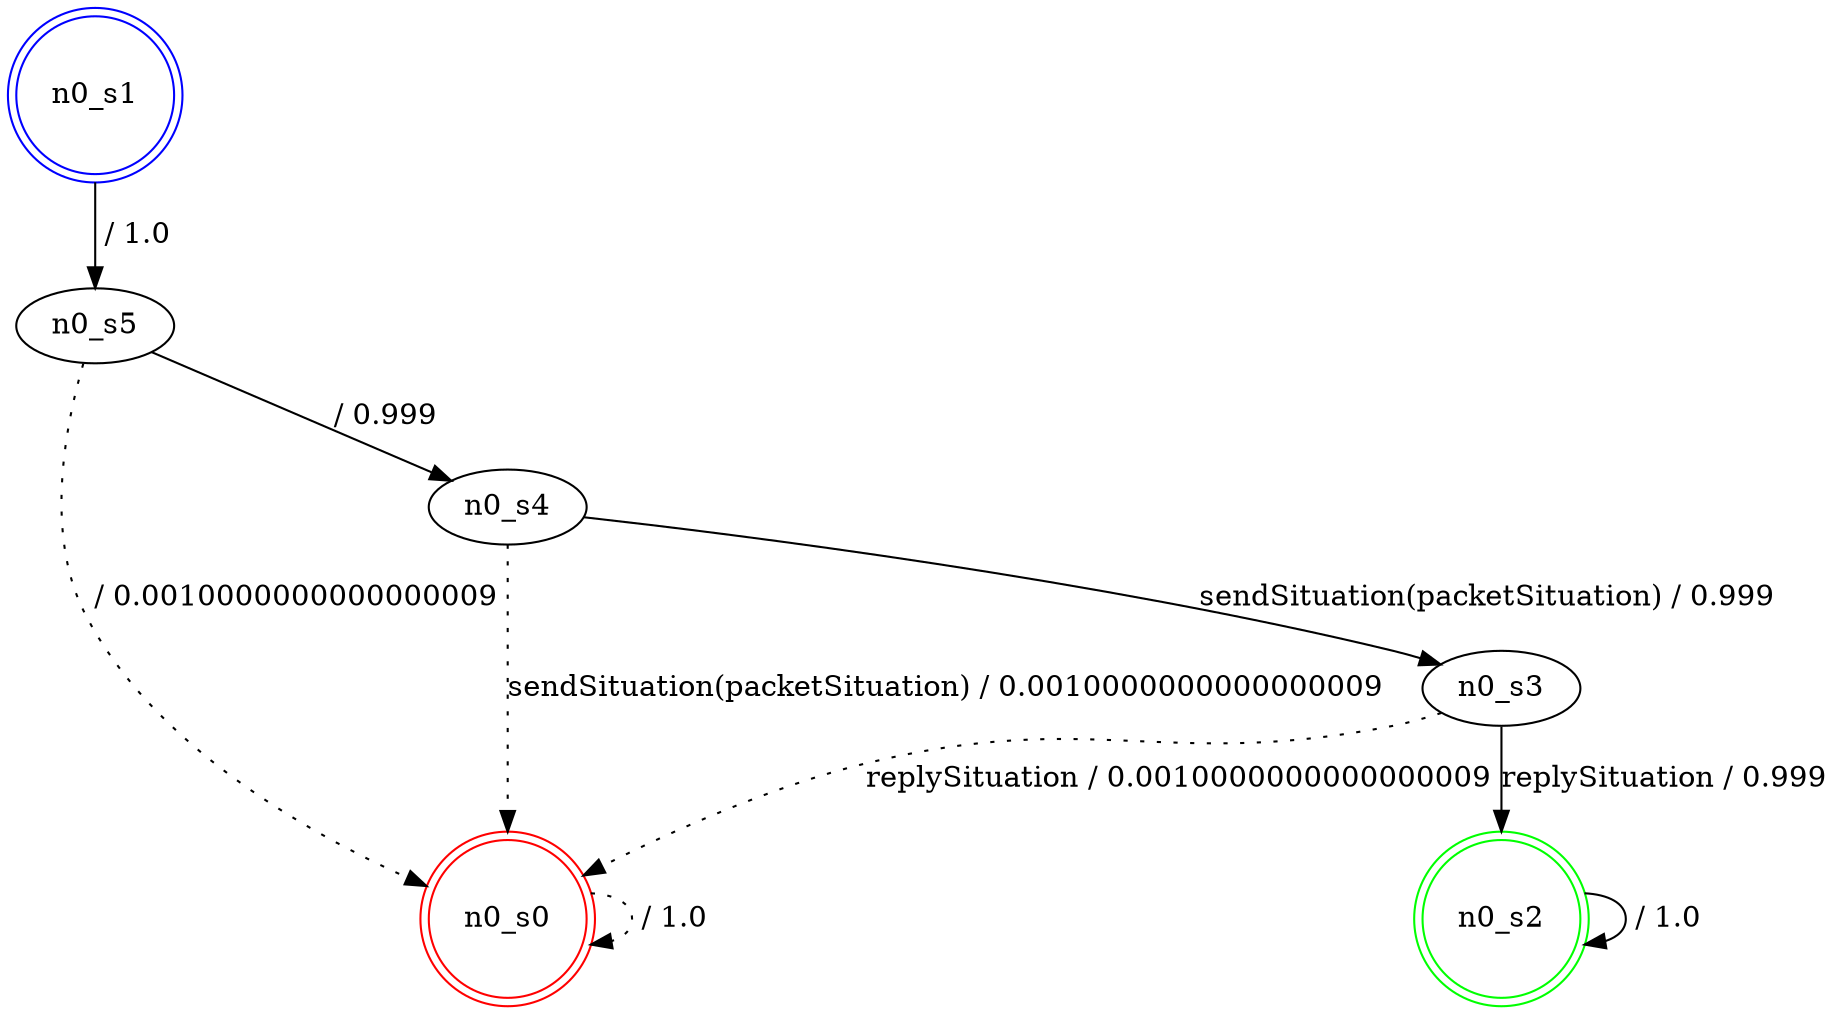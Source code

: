 digraph graphname {
n0_s0 [label="n0_s0",color=red,shape=doublecircle ];
n0_s1 [label="n0_s1",color=blue,shape=doublecircle ];
n0_s2 [label="n0_s2",color=green,shape=doublecircle ];
n0_s3 [label="n0_s3" ];
n0_s4 [label="n0_s4" ];
n0_s5 [label="n0_s5" ];
n0_s0 -> n0_s0 [label=" / 1.0", style=dotted];
n0_s1 -> n0_s5 [label=" / 1.0"];
n0_s2 -> n0_s2 [label=" / 1.0"];
n0_s3 -> n0_s2 [label="replySituation / 0.999"];
n0_s3 -> n0_s0 [label="replySituation / 0.0010000000000000009", style=dotted];
n0_s4 -> n0_s3 [label="sendSituation(packetSituation) / 0.999"];
n0_s4 -> n0_s0 [label="sendSituation(packetSituation) / 0.0010000000000000009", style=dotted];
n0_s5 -> n0_s4 [label=" / 0.999"];
n0_s5 -> n0_s0 [label=" / 0.0010000000000000009", style=dotted];
}